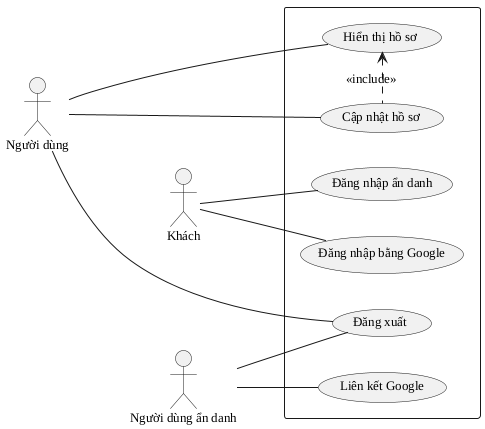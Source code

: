 @startuml
left to right direction
skinparam DefaultFontName "Liberation Serif"
skinparam DefaultFontSize 13

:Người dùng: as user
:Khách: as guest
:Người dùng ẩn danh: as anonymous

'note'
rectangle {
	usecase googleSignin as "Đăng nhập bằng Google"
	usecase anonymousSignin as "Đăng nhập ẩn danh"
	usecase linkGoogle as "Liên kết Google"
	usecase logout as "Đăng xuất"
	usecase viewProfile as "Hiển thị hồ sơ"
	usecase updateProfile as "Cập nhật hồ sơ"
	}

user---logout
user---viewProfile
user---updateProfile

anonymous--logout
anonymous--linkGoogle

guest --anonymousSignin
guest --googleSignin

updateProfile -l..>viewProfile:<<include>>

newpage
skinparam DefaultFontName "Liberation Serif"
skinparam DefaultFontSize 15
left to right direction
:Người dùng: as user
:Người dùng ẩn danh: as anonymous

rectangle {
	usecase manage_ingredient as "Quản lí nguyên liệu"
	usecase manage_instruction as "Quản lí bước làm"
	usecase manage_recipe as "Quản lí công thức"
	usecase upload_recipe as "Chia sẻ công thức"
	usecase rate_recipe as "Đánh giá công thức"
	usecase like_recipe as "Yêu thích công thức"
}

anonymous --manage_ingredient
anonymous --manage_instruction
anonymous ---manage_recipe

user ---manage_ingredient
user ---manage_instruction
user ---manage_recipe
user ---upload_recipe
user --rate_recipe
user --like_recipe


note right of (manage_ingredient)
	Thêm/Xem
	/Sửa/Xoá
end note

note right of (manage_recipe)
	Thêm/Xem
	/Sửa/Xoá
end note

note right of (manage_instruction)
	Thêm/Xem
	/Sửa/Xoá
end note

newpage
left to right direction

(Thêm bước làm)..>(Thêm công thức):<<include>>
(Thêm bước làm)..>(Chụp ảnh bước làm):<<include>>
(Thêm nguyên liệu)..>(Thêm công thức):<<include>>

(Thêm công thức)..>(Chụp ảnh món ăn):<<include>>

(Xem chi tiết công thức)..>(Xem danh sách bước):<<include>>
(Xem chi tiết công thức)..>(Xem danh sách nguyên liệu):<<include>>

(Xoá công thức)..>(Xoá bước làm):<<include>>
(Xoá công thức)..>(Xoá nguyên liệu):<<include>>

@enduml

